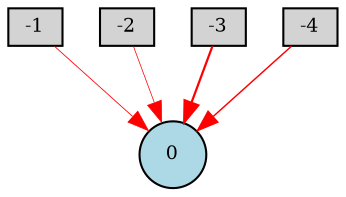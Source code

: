 digraph {
	node [fontsize=9 height=0.2 shape=circle width=0.2]
	-1 [fillcolor=lightgray shape=box style=filled]
	-2 [fillcolor=lightgray shape=box style=filled]
	-3 [fillcolor=lightgray shape=box style=filled]
	-4 [fillcolor=lightgray shape=box style=filled]
	0 [fillcolor=lightblue style=filled]
	-4 -> 0 [color=red penwidth=0.6984667175894529 style=solid]
	-2 -> 0 [color=red penwidth=0.3555050524807948 style=solid]
	-3 -> 0 [color=red penwidth=1.0648883656369523 style=solid]
	-1 -> 0 [color=red penwidth=0.39688982262705497 style=solid]
}

